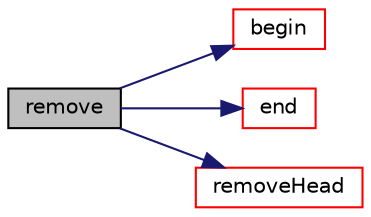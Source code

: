 digraph "remove"
{
  bgcolor="transparent";
  edge [fontname="Helvetica",fontsize="10",labelfontname="Helvetica",labelfontsize="10"];
  node [fontname="Helvetica",fontsize="10",shape=record];
  rankdir="LR";
  Node1 [label="remove",height=0.2,width=0.4,color="black", fillcolor="grey75", style="filled", fontcolor="black"];
  Node1 -> Node2 [color="midnightblue",fontsize="10",style="solid",fontname="Helvetica"];
  Node2 [label="begin",height=0.2,width=0.4,color="red",URL="$a02407.html#aba9a8f4b99a4ecd22aca9fb71d33fc57"];
  Node1 -> Node3 [color="midnightblue",fontsize="10",style="solid",fontname="Helvetica"];
  Node3 [label="end",height=0.2,width=0.4,color="red",URL="$a02407.html#a3ddd5379f5c1bf8e726d60fd4410215a"];
  Node1 -> Node4 [color="midnightblue",fontsize="10",style="solid",fontname="Helvetica"];
  Node4 [label="removeHead",height=0.2,width=0.4,color="red",URL="$a02407.html#a4f22f568a0fefa70b3ed1e62894099cf",tooltip="Remove and return head. "];
}
